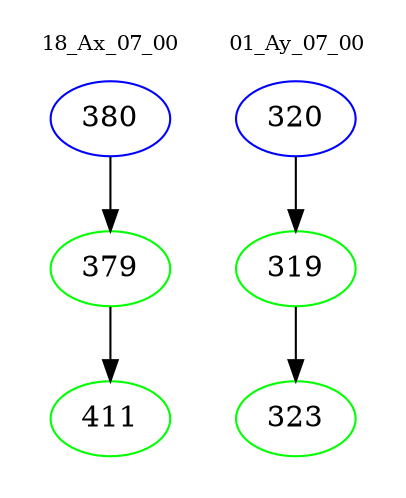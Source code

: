 digraph{
subgraph cluster_0 {
color = white
label = "18_Ax_07_00";
fontsize=10;
T0_380 [label="380", color="blue"]
T0_380 -> T0_379 [color="black"]
T0_379 [label="379", color="green"]
T0_379 -> T0_411 [color="black"]
T0_411 [label="411", color="green"]
}
subgraph cluster_1 {
color = white
label = "01_Ay_07_00";
fontsize=10;
T1_320 [label="320", color="blue"]
T1_320 -> T1_319 [color="black"]
T1_319 [label="319", color="green"]
T1_319 -> T1_323 [color="black"]
T1_323 [label="323", color="green"]
}
}

